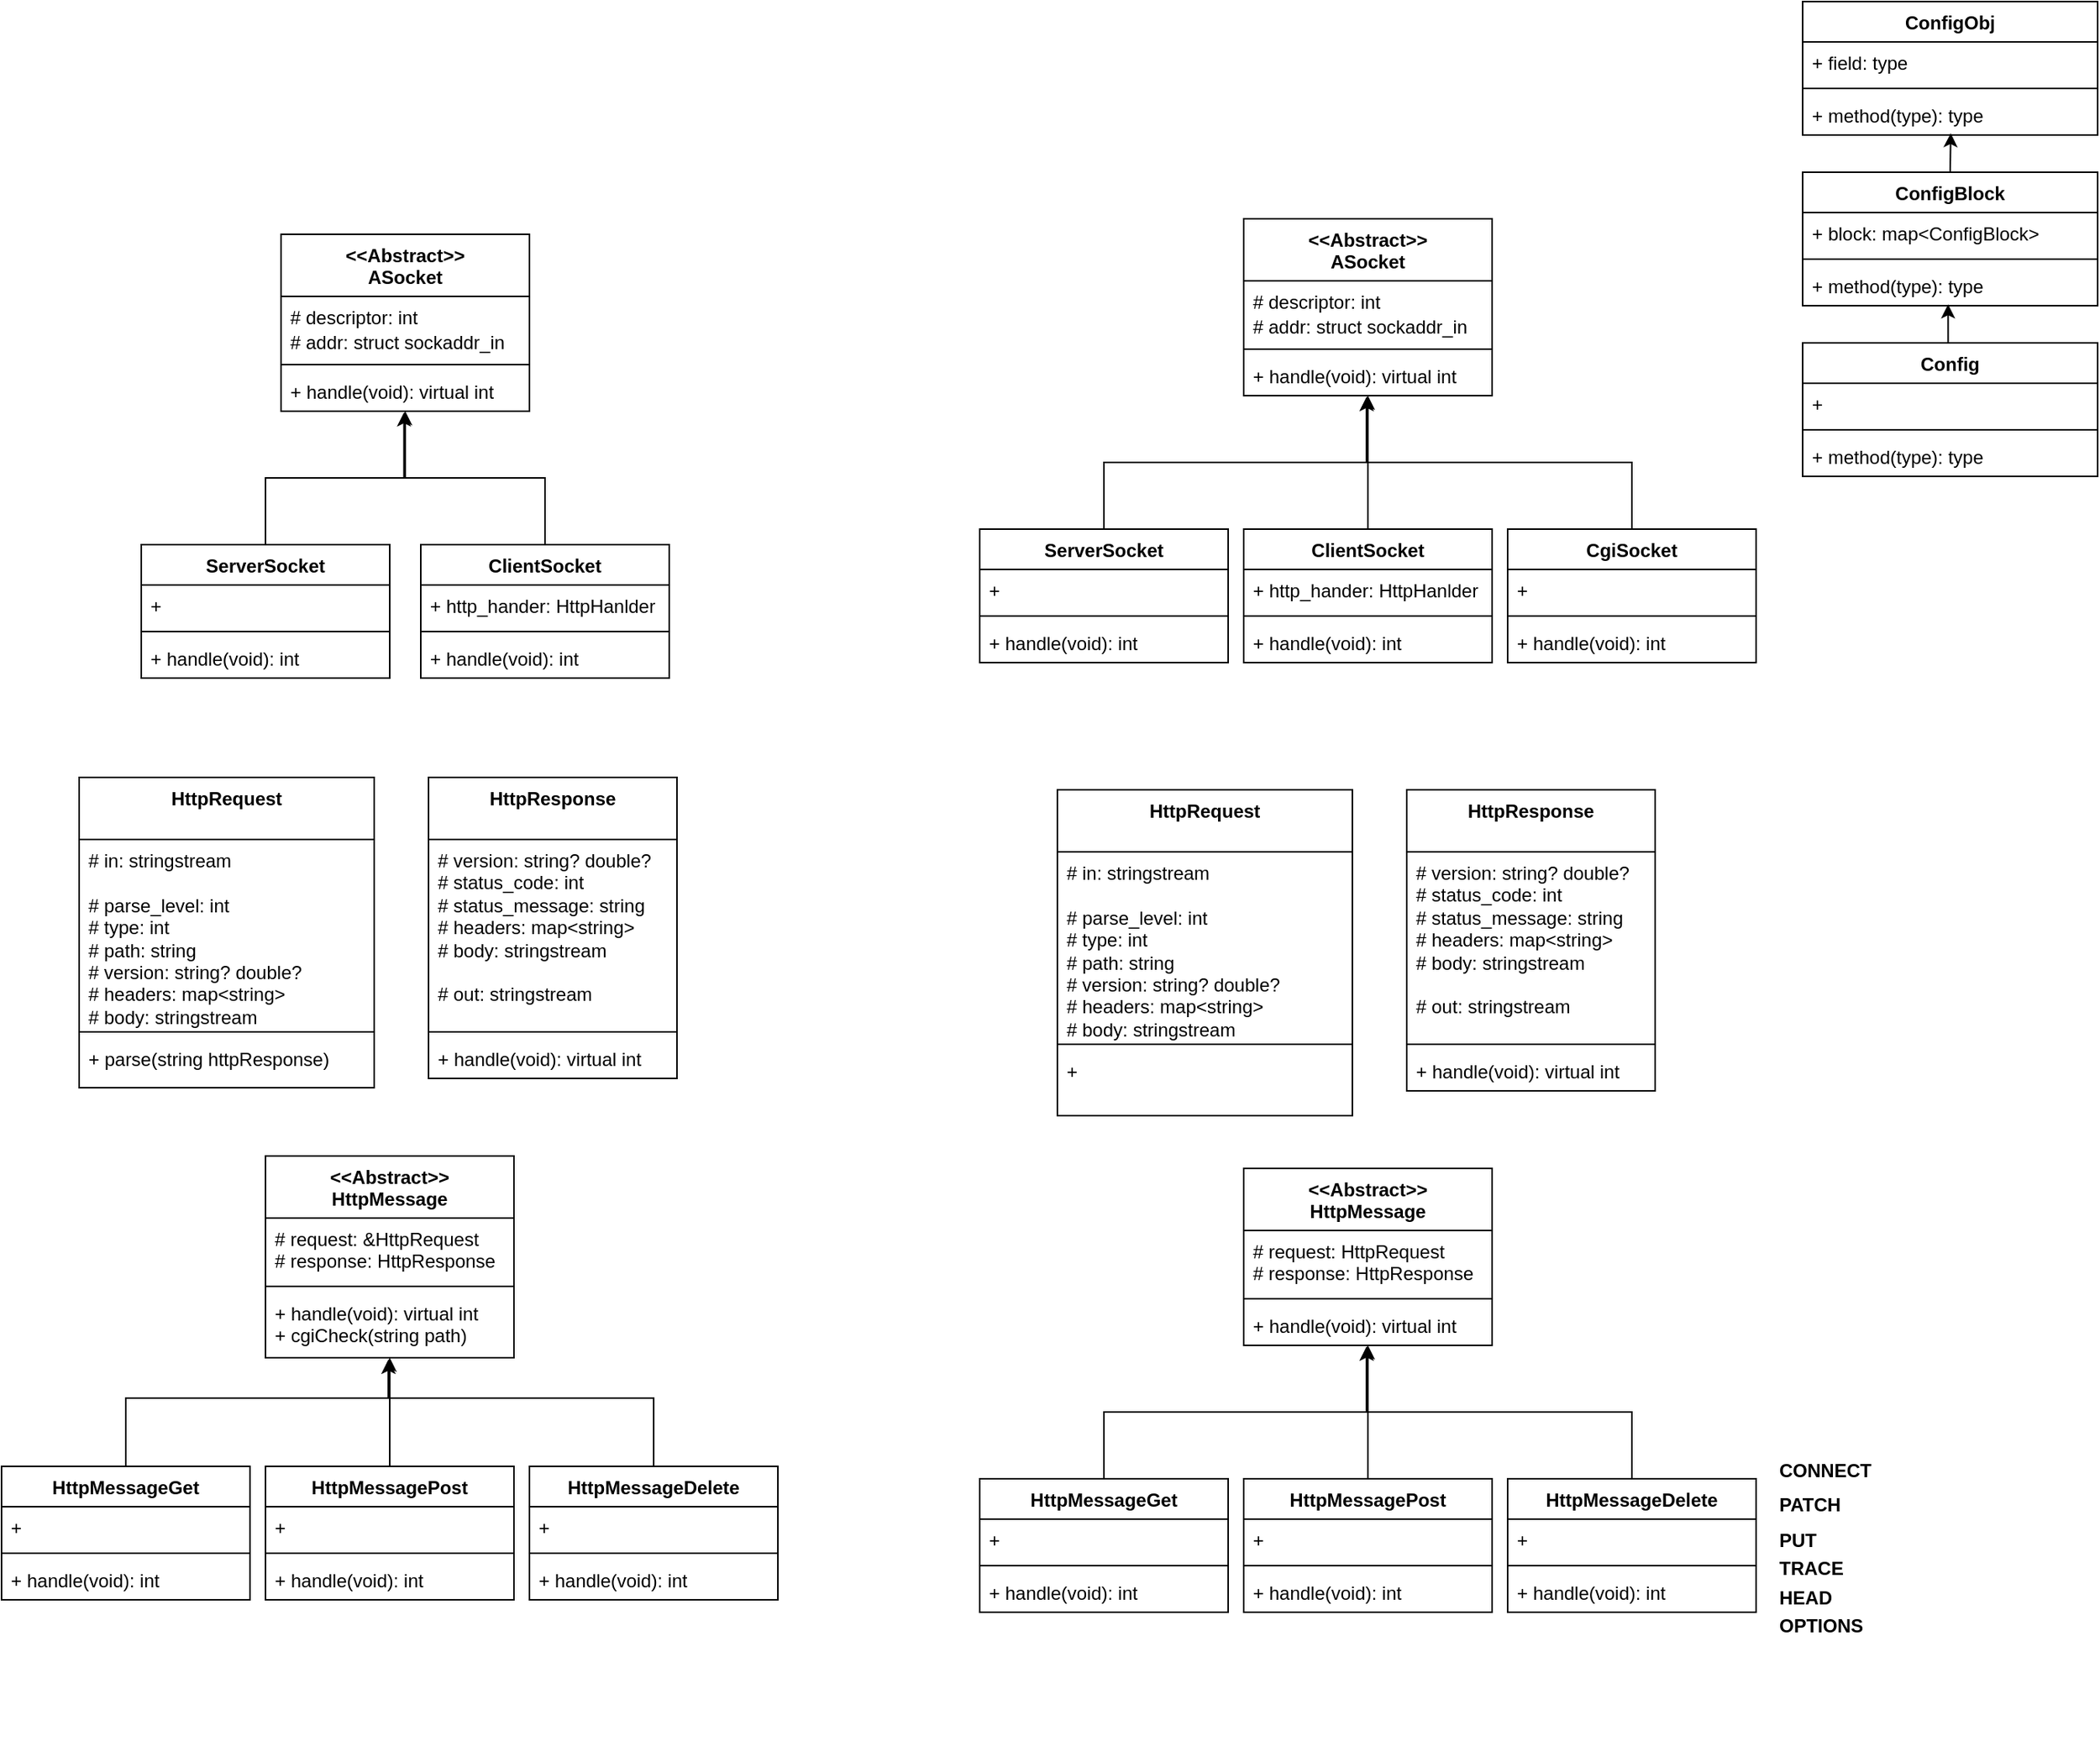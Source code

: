 <mxfile version="21.8.2" type="github">
  <diagram name="페이지-1" id="uDL450Zz7dtejcEosvjT">
    <mxGraphModel dx="1732" dy="1127" grid="1" gridSize="10" guides="1" tooltips="1" connect="1" arrows="1" fold="1" page="1" pageScale="1" pageWidth="827" pageHeight="1169" math="0" shadow="0">
      <root>
        <mxCell id="0" />
        <mxCell id="1" parent="0" />
        <mxCell id="7IHVjsLezK93HKP4zM_C-1" value="&amp;lt;&amp;lt;Abstract&amp;gt;&amp;gt;&lt;br&gt;ASocket" style="swimlane;fontStyle=1;align=center;verticalAlign=top;childLayout=stackLayout;horizontal=1;startSize=40;horizontalStack=0;resizeParent=1;resizeParentMax=0;resizeLast=0;collapsible=1;marginBottom=0;whiteSpace=wrap;html=1;" parent="1" vertex="1">
          <mxGeometry x="230" y="160" width="160" height="114" as="geometry" />
        </mxCell>
        <mxCell id="7IHVjsLezK93HKP4zM_C-2" value="# descriptor: int&lt;br&gt;# addr: struct&amp;nbsp;sockaddr_in&lt;span style=&quot;color: rgb(255, 255, 255); font-family: &amp;quot;Söhne Mono&amp;quot;, Monaco, &amp;quot;Andale Mono&amp;quot;, &amp;quot;Ubuntu Mono&amp;quot;, monospace; font-size: 14px; background-color: rgb(0, 0, 0);&quot;&gt; &lt;/span&gt;" style="text;strokeColor=none;fillColor=none;align=left;verticalAlign=top;spacingLeft=4;spacingRight=4;overflow=hidden;rotatable=0;points=[[0,0.5],[1,0.5]];portConstraint=eastwest;whiteSpace=wrap;html=1;" parent="7IHVjsLezK93HKP4zM_C-1" vertex="1">
          <mxGeometry y="40" width="160" height="40" as="geometry" />
        </mxCell>
        <mxCell id="7IHVjsLezK93HKP4zM_C-3" value="" style="line;strokeWidth=1;fillColor=none;align=left;verticalAlign=middle;spacingTop=-1;spacingLeft=3;spacingRight=3;rotatable=0;labelPosition=right;points=[];portConstraint=eastwest;strokeColor=inherit;" parent="7IHVjsLezK93HKP4zM_C-1" vertex="1">
          <mxGeometry y="80" width="160" height="8" as="geometry" />
        </mxCell>
        <mxCell id="7IHVjsLezK93HKP4zM_C-4" value="+ handle(void): virtual int" style="text;strokeColor=none;fillColor=none;align=left;verticalAlign=top;spacingLeft=4;spacingRight=4;overflow=hidden;rotatable=0;points=[[0,0.5],[1,0.5]];portConstraint=eastwest;whiteSpace=wrap;html=1;" parent="7IHVjsLezK93HKP4zM_C-1" vertex="1">
          <mxGeometry y="88" width="160" height="26" as="geometry" />
        </mxCell>
        <mxCell id="7IHVjsLezK93HKP4zM_C-9" value="ServerSocket" style="swimlane;fontStyle=1;align=center;verticalAlign=top;childLayout=stackLayout;horizontal=1;startSize=26;horizontalStack=0;resizeParent=1;resizeParentMax=0;resizeLast=0;collapsible=1;marginBottom=0;whiteSpace=wrap;html=1;" parent="1" vertex="1">
          <mxGeometry x="60" y="360" width="160" height="86" as="geometry" />
        </mxCell>
        <mxCell id="7IHVjsLezK93HKP4zM_C-10" value="+&amp;nbsp;" style="text;strokeColor=none;fillColor=none;align=left;verticalAlign=top;spacingLeft=4;spacingRight=4;overflow=hidden;rotatable=0;points=[[0,0.5],[1,0.5]];portConstraint=eastwest;whiteSpace=wrap;html=1;" parent="7IHVjsLezK93HKP4zM_C-9" vertex="1">
          <mxGeometry y="26" width="160" height="26" as="geometry" />
        </mxCell>
        <mxCell id="7IHVjsLezK93HKP4zM_C-11" value="" style="line;strokeWidth=1;fillColor=none;align=left;verticalAlign=middle;spacingTop=-1;spacingLeft=3;spacingRight=3;rotatable=0;labelPosition=right;points=[];portConstraint=eastwest;strokeColor=inherit;" parent="7IHVjsLezK93HKP4zM_C-9" vertex="1">
          <mxGeometry y="52" width="160" height="8" as="geometry" />
        </mxCell>
        <mxCell id="7IHVjsLezK93HKP4zM_C-12" value="+ handle(void): int" style="text;strokeColor=none;fillColor=none;align=left;verticalAlign=top;spacingLeft=4;spacingRight=4;overflow=hidden;rotatable=0;points=[[0,0.5],[1,0.5]];portConstraint=eastwest;whiteSpace=wrap;html=1;" parent="7IHVjsLezK93HKP4zM_C-9" vertex="1">
          <mxGeometry y="60" width="160" height="26" as="geometry" />
        </mxCell>
        <mxCell id="7IHVjsLezK93HKP4zM_C-30" style="edgeStyle=orthogonalEdgeStyle;rounded=0;orthogonalLoop=1;jettySize=auto;html=1;entryX=0.5;entryY=1;entryDx=0;entryDy=0;" parent="1" source="7IHVjsLezK93HKP4zM_C-21" target="7IHVjsLezK93HKP4zM_C-1" edge="1">
          <mxGeometry relative="1" as="geometry">
            <mxPoint x="350" y="300" as="targetPoint" />
          </mxGeometry>
        </mxCell>
        <mxCell id="7IHVjsLezK93HKP4zM_C-21" value="ClientSocket" style="swimlane;fontStyle=1;align=center;verticalAlign=top;childLayout=stackLayout;horizontal=1;startSize=26;horizontalStack=0;resizeParent=1;resizeParentMax=0;resizeLast=0;collapsible=1;marginBottom=0;whiteSpace=wrap;html=1;" parent="1" vertex="1">
          <mxGeometry x="230" y="360" width="160" height="86" as="geometry" />
        </mxCell>
        <mxCell id="7IHVjsLezK93HKP4zM_C-22" value="+ http_hander: HttpHanlder" style="text;strokeColor=none;fillColor=none;align=left;verticalAlign=top;spacingLeft=4;spacingRight=4;overflow=hidden;rotatable=0;points=[[0,0.5],[1,0.5]];portConstraint=eastwest;whiteSpace=wrap;html=1;" parent="7IHVjsLezK93HKP4zM_C-21" vertex="1">
          <mxGeometry y="26" width="160" height="26" as="geometry" />
        </mxCell>
        <mxCell id="7IHVjsLezK93HKP4zM_C-23" value="" style="line;strokeWidth=1;fillColor=none;align=left;verticalAlign=middle;spacingTop=-1;spacingLeft=3;spacingRight=3;rotatable=0;labelPosition=right;points=[];portConstraint=eastwest;strokeColor=inherit;" parent="7IHVjsLezK93HKP4zM_C-21" vertex="1">
          <mxGeometry y="52" width="160" height="8" as="geometry" />
        </mxCell>
        <mxCell id="7IHVjsLezK93HKP4zM_C-24" value="+ handle(void): int" style="text;strokeColor=none;fillColor=none;align=left;verticalAlign=top;spacingLeft=4;spacingRight=4;overflow=hidden;rotatable=0;points=[[0,0.5],[1,0.5]];portConstraint=eastwest;whiteSpace=wrap;html=1;" parent="7IHVjsLezK93HKP4zM_C-21" vertex="1">
          <mxGeometry y="60" width="160" height="26" as="geometry" />
        </mxCell>
        <mxCell id="7IHVjsLezK93HKP4zM_C-25" value="CgiSocket" style="swimlane;fontStyle=1;align=center;verticalAlign=top;childLayout=stackLayout;horizontal=1;startSize=26;horizontalStack=0;resizeParent=1;resizeParentMax=0;resizeLast=0;collapsible=1;marginBottom=0;whiteSpace=wrap;html=1;" parent="1" vertex="1">
          <mxGeometry x="400" y="360" width="160" height="86" as="geometry" />
        </mxCell>
        <mxCell id="7IHVjsLezK93HKP4zM_C-26" value="+&amp;nbsp;" style="text;strokeColor=none;fillColor=none;align=left;verticalAlign=top;spacingLeft=4;spacingRight=4;overflow=hidden;rotatable=0;points=[[0,0.5],[1,0.5]];portConstraint=eastwest;whiteSpace=wrap;html=1;" parent="7IHVjsLezK93HKP4zM_C-25" vertex="1">
          <mxGeometry y="26" width="160" height="26" as="geometry" />
        </mxCell>
        <mxCell id="7IHVjsLezK93HKP4zM_C-27" value="" style="line;strokeWidth=1;fillColor=none;align=left;verticalAlign=middle;spacingTop=-1;spacingLeft=3;spacingRight=3;rotatable=0;labelPosition=right;points=[];portConstraint=eastwest;strokeColor=inherit;" parent="7IHVjsLezK93HKP4zM_C-25" vertex="1">
          <mxGeometry y="52" width="160" height="8" as="geometry" />
        </mxCell>
        <mxCell id="7IHVjsLezK93HKP4zM_C-28" value="+ handle(void): int" style="text;strokeColor=none;fillColor=none;align=left;verticalAlign=top;spacingLeft=4;spacingRight=4;overflow=hidden;rotatable=0;points=[[0,0.5],[1,0.5]];portConstraint=eastwest;whiteSpace=wrap;html=1;" parent="7IHVjsLezK93HKP4zM_C-25" vertex="1">
          <mxGeometry y="60" width="160" height="26" as="geometry" />
        </mxCell>
        <mxCell id="7IHVjsLezK93HKP4zM_C-29" style="edgeStyle=orthogonalEdgeStyle;rounded=0;orthogonalLoop=1;jettySize=auto;html=1;entryX=0.495;entryY=1.031;entryDx=0;entryDy=0;entryPerimeter=0;" parent="1" source="7IHVjsLezK93HKP4zM_C-9" target="7IHVjsLezK93HKP4zM_C-4" edge="1">
          <mxGeometry relative="1" as="geometry" />
        </mxCell>
        <mxCell id="7IHVjsLezK93HKP4zM_C-31" style="edgeStyle=orthogonalEdgeStyle;rounded=0;orthogonalLoop=1;jettySize=auto;html=1;entryX=0.495;entryY=1.031;entryDx=0;entryDy=0;entryPerimeter=0;" parent="1" source="7IHVjsLezK93HKP4zM_C-25" target="7IHVjsLezK93HKP4zM_C-4" edge="1">
          <mxGeometry relative="1" as="geometry" />
        </mxCell>
        <mxCell id="aQqEN7opISk0Z10Epq2N-32" value="ConfigObj" style="swimlane;fontStyle=1;align=center;verticalAlign=top;childLayout=stackLayout;horizontal=1;startSize=26;horizontalStack=0;resizeParent=1;resizeParentMax=0;resizeLast=0;collapsible=1;marginBottom=0;whiteSpace=wrap;html=1;" parent="1" vertex="1">
          <mxGeometry x="590" y="20" width="190" height="86" as="geometry" />
        </mxCell>
        <mxCell id="aQqEN7opISk0Z10Epq2N-33" value="+ field: type" style="text;strokeColor=none;fillColor=none;align=left;verticalAlign=top;spacingLeft=4;spacingRight=4;overflow=hidden;rotatable=0;points=[[0,0.5],[1,0.5]];portConstraint=eastwest;whiteSpace=wrap;html=1;" parent="aQqEN7opISk0Z10Epq2N-32" vertex="1">
          <mxGeometry y="26" width="190" height="26" as="geometry" />
        </mxCell>
        <mxCell id="aQqEN7opISk0Z10Epq2N-34" value="" style="line;strokeWidth=1;fillColor=none;align=left;verticalAlign=middle;spacingTop=-1;spacingLeft=3;spacingRight=3;rotatable=0;labelPosition=right;points=[];portConstraint=eastwest;strokeColor=inherit;" parent="aQqEN7opISk0Z10Epq2N-32" vertex="1">
          <mxGeometry y="52" width="190" height="8" as="geometry" />
        </mxCell>
        <mxCell id="aQqEN7opISk0Z10Epq2N-35" value="+ method(type): type" style="text;strokeColor=none;fillColor=none;align=left;verticalAlign=top;spacingLeft=4;spacingRight=4;overflow=hidden;rotatable=0;points=[[0,0.5],[1,0.5]];portConstraint=eastwest;whiteSpace=wrap;html=1;" parent="aQqEN7opISk0Z10Epq2N-32" vertex="1">
          <mxGeometry y="60" width="190" height="26" as="geometry" />
        </mxCell>
        <mxCell id="aQqEN7opISk0Z10Epq2N-36" value="ConfigBlock" style="swimlane;fontStyle=1;align=center;verticalAlign=top;childLayout=stackLayout;horizontal=1;startSize=26;horizontalStack=0;resizeParent=1;resizeParentMax=0;resizeLast=0;collapsible=1;marginBottom=0;whiteSpace=wrap;html=1;" parent="1" vertex="1">
          <mxGeometry x="590" y="130" width="190" height="86" as="geometry" />
        </mxCell>
        <mxCell id="aQqEN7opISk0Z10Epq2N-37" value="+ block: map&amp;lt;ConfigBlock&amp;gt;" style="text;strokeColor=none;fillColor=none;align=left;verticalAlign=top;spacingLeft=4;spacingRight=4;overflow=hidden;rotatable=0;points=[[0,0.5],[1,0.5]];portConstraint=eastwest;whiteSpace=wrap;html=1;" parent="aQqEN7opISk0Z10Epq2N-36" vertex="1">
          <mxGeometry y="26" width="190" height="26" as="geometry" />
        </mxCell>
        <mxCell id="aQqEN7opISk0Z10Epq2N-38" value="" style="line;strokeWidth=1;fillColor=none;align=left;verticalAlign=middle;spacingTop=-1;spacingLeft=3;spacingRight=3;rotatable=0;labelPosition=right;points=[];portConstraint=eastwest;strokeColor=inherit;" parent="aQqEN7opISk0Z10Epq2N-36" vertex="1">
          <mxGeometry y="52" width="190" height="8" as="geometry" />
        </mxCell>
        <mxCell id="aQqEN7opISk0Z10Epq2N-39" value="+ method(type): type" style="text;strokeColor=none;fillColor=none;align=left;verticalAlign=top;spacingLeft=4;spacingRight=4;overflow=hidden;rotatable=0;points=[[0,0.5],[1,0.5]];portConstraint=eastwest;whiteSpace=wrap;html=1;" parent="aQqEN7opISk0Z10Epq2N-36" vertex="1">
          <mxGeometry y="60" width="190" height="26" as="geometry" />
        </mxCell>
        <mxCell id="aQqEN7opISk0Z10Epq2N-40" value="Config" style="swimlane;fontStyle=1;align=center;verticalAlign=top;childLayout=stackLayout;horizontal=1;startSize=26;horizontalStack=0;resizeParent=1;resizeParentMax=0;resizeLast=0;collapsible=1;marginBottom=0;whiteSpace=wrap;html=1;" parent="1" vertex="1">
          <mxGeometry x="590" y="240" width="190" height="86" as="geometry" />
        </mxCell>
        <mxCell id="aQqEN7opISk0Z10Epq2N-41" value="+&amp;nbsp;" style="text;strokeColor=none;fillColor=none;align=left;verticalAlign=top;spacingLeft=4;spacingRight=4;overflow=hidden;rotatable=0;points=[[0,0.5],[1,0.5]];portConstraint=eastwest;whiteSpace=wrap;html=1;" parent="aQqEN7opISk0Z10Epq2N-40" vertex="1">
          <mxGeometry y="26" width="190" height="26" as="geometry" />
        </mxCell>
        <mxCell id="aQqEN7opISk0Z10Epq2N-42" value="" style="line;strokeWidth=1;fillColor=none;align=left;verticalAlign=middle;spacingTop=-1;spacingLeft=3;spacingRight=3;rotatable=0;labelPosition=right;points=[];portConstraint=eastwest;strokeColor=inherit;" parent="aQqEN7opISk0Z10Epq2N-40" vertex="1">
          <mxGeometry y="52" width="190" height="8" as="geometry" />
        </mxCell>
        <mxCell id="aQqEN7opISk0Z10Epq2N-43" value="+ method(type): type" style="text;strokeColor=none;fillColor=none;align=left;verticalAlign=top;spacingLeft=4;spacingRight=4;overflow=hidden;rotatable=0;points=[[0,0.5],[1,0.5]];portConstraint=eastwest;whiteSpace=wrap;html=1;" parent="aQqEN7opISk0Z10Epq2N-40" vertex="1">
          <mxGeometry y="60" width="190" height="26" as="geometry" />
        </mxCell>
        <mxCell id="aQqEN7opISk0Z10Epq2N-44" style="edgeStyle=orthogonalEdgeStyle;rounded=0;orthogonalLoop=1;jettySize=auto;html=1;exitX=0.5;exitY=0;exitDx=0;exitDy=0;entryX=0.502;entryY=0.956;entryDx=0;entryDy=0;entryPerimeter=0;" parent="1" source="aQqEN7opISk0Z10Epq2N-36" target="aQqEN7opISk0Z10Epq2N-35" edge="1">
          <mxGeometry relative="1" as="geometry" />
        </mxCell>
        <mxCell id="aQqEN7opISk0Z10Epq2N-45" style="edgeStyle=orthogonalEdgeStyle;rounded=0;orthogonalLoop=1;jettySize=auto;html=1;exitX=0.5;exitY=0;exitDx=0;exitDy=0;entryX=0.493;entryY=0.967;entryDx=0;entryDy=0;entryPerimeter=0;" parent="1" source="aQqEN7opISk0Z10Epq2N-40" target="aQqEN7opISk0Z10Epq2N-39" edge="1">
          <mxGeometry relative="1" as="geometry" />
        </mxCell>
        <mxCell id="aQqEN7opISk0Z10Epq2N-74" value="&amp;lt;&amp;lt;Abstract&amp;gt;&amp;gt;&lt;br&gt;HttpMessage" style="swimlane;fontStyle=1;align=center;verticalAlign=top;childLayout=stackLayout;horizontal=1;startSize=40;horizontalStack=0;resizeParent=1;resizeParentMax=0;resizeLast=0;collapsible=1;marginBottom=0;whiteSpace=wrap;html=1;" parent="1" vertex="1">
          <mxGeometry x="230" y="772" width="160" height="114" as="geometry" />
        </mxCell>
        <mxCell id="aQqEN7opISk0Z10Epq2N-75" value="# request: HttpRequest&lt;br&gt;# response: HttpResponse" style="text;strokeColor=none;fillColor=none;align=left;verticalAlign=top;spacingLeft=4;spacingRight=4;overflow=hidden;rotatable=0;points=[[0,0.5],[1,0.5]];portConstraint=eastwest;whiteSpace=wrap;html=1;" parent="aQqEN7opISk0Z10Epq2N-74" vertex="1">
          <mxGeometry y="40" width="160" height="40" as="geometry" />
        </mxCell>
        <mxCell id="aQqEN7opISk0Z10Epq2N-76" value="" style="line;strokeWidth=1;fillColor=none;align=left;verticalAlign=middle;spacingTop=-1;spacingLeft=3;spacingRight=3;rotatable=0;labelPosition=right;points=[];portConstraint=eastwest;strokeColor=inherit;" parent="aQqEN7opISk0Z10Epq2N-74" vertex="1">
          <mxGeometry y="80" width="160" height="8" as="geometry" />
        </mxCell>
        <mxCell id="aQqEN7opISk0Z10Epq2N-77" value="+ handle(void): virtual int" style="text;strokeColor=none;fillColor=none;align=left;verticalAlign=top;spacingLeft=4;spacingRight=4;overflow=hidden;rotatable=0;points=[[0,0.5],[1,0.5]];portConstraint=eastwest;whiteSpace=wrap;html=1;" parent="aQqEN7opISk0Z10Epq2N-74" vertex="1">
          <mxGeometry y="88" width="160" height="26" as="geometry" />
        </mxCell>
        <mxCell id="aQqEN7opISk0Z10Epq2N-78" value="HttpMessageGet" style="swimlane;fontStyle=1;align=center;verticalAlign=top;childLayout=stackLayout;horizontal=1;startSize=26;horizontalStack=0;resizeParent=1;resizeParentMax=0;resizeLast=0;collapsible=1;marginBottom=0;whiteSpace=wrap;html=1;" parent="1" vertex="1">
          <mxGeometry x="60" y="972" width="160" height="86" as="geometry" />
        </mxCell>
        <mxCell id="aQqEN7opISk0Z10Epq2N-79" value="+&amp;nbsp;" style="text;strokeColor=none;fillColor=none;align=left;verticalAlign=top;spacingLeft=4;spacingRight=4;overflow=hidden;rotatable=0;points=[[0,0.5],[1,0.5]];portConstraint=eastwest;whiteSpace=wrap;html=1;" parent="aQqEN7opISk0Z10Epq2N-78" vertex="1">
          <mxGeometry y="26" width="160" height="26" as="geometry" />
        </mxCell>
        <mxCell id="aQqEN7opISk0Z10Epq2N-80" value="" style="line;strokeWidth=1;fillColor=none;align=left;verticalAlign=middle;spacingTop=-1;spacingLeft=3;spacingRight=3;rotatable=0;labelPosition=right;points=[];portConstraint=eastwest;strokeColor=inherit;" parent="aQqEN7opISk0Z10Epq2N-78" vertex="1">
          <mxGeometry y="52" width="160" height="8" as="geometry" />
        </mxCell>
        <mxCell id="aQqEN7opISk0Z10Epq2N-81" value="+ handle(void): int" style="text;strokeColor=none;fillColor=none;align=left;verticalAlign=top;spacingLeft=4;spacingRight=4;overflow=hidden;rotatable=0;points=[[0,0.5],[1,0.5]];portConstraint=eastwest;whiteSpace=wrap;html=1;" parent="aQqEN7opISk0Z10Epq2N-78" vertex="1">
          <mxGeometry y="60" width="160" height="26" as="geometry" />
        </mxCell>
        <mxCell id="aQqEN7opISk0Z10Epq2N-82" style="edgeStyle=orthogonalEdgeStyle;rounded=0;orthogonalLoop=1;jettySize=auto;html=1;entryX=0.5;entryY=1;entryDx=0;entryDy=0;" parent="1" source="aQqEN7opISk0Z10Epq2N-83" target="aQqEN7opISk0Z10Epq2N-74" edge="1">
          <mxGeometry relative="1" as="geometry">
            <mxPoint x="350" y="912" as="targetPoint" />
          </mxGeometry>
        </mxCell>
        <mxCell id="aQqEN7opISk0Z10Epq2N-83" value="HttpMessagePost" style="swimlane;fontStyle=1;align=center;verticalAlign=top;childLayout=stackLayout;horizontal=1;startSize=26;horizontalStack=0;resizeParent=1;resizeParentMax=0;resizeLast=0;collapsible=1;marginBottom=0;whiteSpace=wrap;html=1;" parent="1" vertex="1">
          <mxGeometry x="230" y="972" width="160" height="86" as="geometry" />
        </mxCell>
        <mxCell id="aQqEN7opISk0Z10Epq2N-84" value="+" style="text;strokeColor=none;fillColor=none;align=left;verticalAlign=top;spacingLeft=4;spacingRight=4;overflow=hidden;rotatable=0;points=[[0,0.5],[1,0.5]];portConstraint=eastwest;whiteSpace=wrap;html=1;" parent="aQqEN7opISk0Z10Epq2N-83" vertex="1">
          <mxGeometry y="26" width="160" height="26" as="geometry" />
        </mxCell>
        <mxCell id="aQqEN7opISk0Z10Epq2N-85" value="" style="line;strokeWidth=1;fillColor=none;align=left;verticalAlign=middle;spacingTop=-1;spacingLeft=3;spacingRight=3;rotatable=0;labelPosition=right;points=[];portConstraint=eastwest;strokeColor=inherit;" parent="aQqEN7opISk0Z10Epq2N-83" vertex="1">
          <mxGeometry y="52" width="160" height="8" as="geometry" />
        </mxCell>
        <mxCell id="aQqEN7opISk0Z10Epq2N-86" value="+ handle(void): int" style="text;strokeColor=none;fillColor=none;align=left;verticalAlign=top;spacingLeft=4;spacingRight=4;overflow=hidden;rotatable=0;points=[[0,0.5],[1,0.5]];portConstraint=eastwest;whiteSpace=wrap;html=1;" parent="aQqEN7opISk0Z10Epq2N-83" vertex="1">
          <mxGeometry y="60" width="160" height="26" as="geometry" />
        </mxCell>
        <mxCell id="aQqEN7opISk0Z10Epq2N-87" value="HttpMessageDelete" style="swimlane;fontStyle=1;align=center;verticalAlign=top;childLayout=stackLayout;horizontal=1;startSize=26;horizontalStack=0;resizeParent=1;resizeParentMax=0;resizeLast=0;collapsible=1;marginBottom=0;whiteSpace=wrap;html=1;" parent="1" vertex="1">
          <mxGeometry x="400" y="972" width="160" height="86" as="geometry" />
        </mxCell>
        <mxCell id="aQqEN7opISk0Z10Epq2N-88" value="+&amp;nbsp;" style="text;strokeColor=none;fillColor=none;align=left;verticalAlign=top;spacingLeft=4;spacingRight=4;overflow=hidden;rotatable=0;points=[[0,0.5],[1,0.5]];portConstraint=eastwest;whiteSpace=wrap;html=1;" parent="aQqEN7opISk0Z10Epq2N-87" vertex="1">
          <mxGeometry y="26" width="160" height="26" as="geometry" />
        </mxCell>
        <mxCell id="aQqEN7opISk0Z10Epq2N-89" value="" style="line;strokeWidth=1;fillColor=none;align=left;verticalAlign=middle;spacingTop=-1;spacingLeft=3;spacingRight=3;rotatable=0;labelPosition=right;points=[];portConstraint=eastwest;strokeColor=inherit;" parent="aQqEN7opISk0Z10Epq2N-87" vertex="1">
          <mxGeometry y="52" width="160" height="8" as="geometry" />
        </mxCell>
        <mxCell id="aQqEN7opISk0Z10Epq2N-90" value="+ handle(void): int" style="text;strokeColor=none;fillColor=none;align=left;verticalAlign=top;spacingLeft=4;spacingRight=4;overflow=hidden;rotatable=0;points=[[0,0.5],[1,0.5]];portConstraint=eastwest;whiteSpace=wrap;html=1;" parent="aQqEN7opISk0Z10Epq2N-87" vertex="1">
          <mxGeometry y="60" width="160" height="26" as="geometry" />
        </mxCell>
        <mxCell id="aQqEN7opISk0Z10Epq2N-91" style="edgeStyle=orthogonalEdgeStyle;rounded=0;orthogonalLoop=1;jettySize=auto;html=1;entryX=0.495;entryY=1.031;entryDx=0;entryDy=0;entryPerimeter=0;" parent="1" source="aQqEN7opISk0Z10Epq2N-78" target="aQqEN7opISk0Z10Epq2N-77" edge="1">
          <mxGeometry relative="1" as="geometry" />
        </mxCell>
        <mxCell id="aQqEN7opISk0Z10Epq2N-92" style="edgeStyle=orthogonalEdgeStyle;rounded=0;orthogonalLoop=1;jettySize=auto;html=1;entryX=0.495;entryY=1.031;entryDx=0;entryDy=0;entryPerimeter=0;" parent="1" source="aQqEN7opISk0Z10Epq2N-87" target="aQqEN7opISk0Z10Epq2N-77" edge="1">
          <mxGeometry relative="1" as="geometry" />
        </mxCell>
        <mxCell id="aQqEN7opISk0Z10Epq2N-93" value="HttpRequest" style="swimlane;fontStyle=1;align=center;verticalAlign=top;childLayout=stackLayout;horizontal=1;startSize=40;horizontalStack=0;resizeParent=1;resizeParentMax=0;resizeLast=0;collapsible=1;marginBottom=0;whiteSpace=wrap;html=1;" parent="1" vertex="1">
          <mxGeometry x="110" y="528" width="190" height="210" as="geometry" />
        </mxCell>
        <mxCell id="aQqEN7opISk0Z10Epq2N-94" value="# in: stringstream&lt;br&gt;&lt;br&gt;# parse_level: int&amp;nbsp;&lt;br&gt;# type: int&lt;br&gt;# path: string&lt;br&gt;# version: string? double?&lt;br&gt;# headers: map&amp;lt;string&amp;gt;&lt;br&gt;# body: stringstream" style="text;strokeColor=none;fillColor=none;align=left;verticalAlign=top;spacingLeft=4;spacingRight=4;overflow=hidden;rotatable=0;points=[[0,0.5],[1,0.5]];portConstraint=eastwest;whiteSpace=wrap;html=1;" parent="aQqEN7opISk0Z10Epq2N-93" vertex="1">
          <mxGeometry y="40" width="190" height="120" as="geometry" />
        </mxCell>
        <mxCell id="aQqEN7opISk0Z10Epq2N-95" value="" style="line;strokeWidth=1;fillColor=none;align=left;verticalAlign=middle;spacingTop=-1;spacingLeft=3;spacingRight=3;rotatable=0;labelPosition=right;points=[];portConstraint=eastwest;strokeColor=inherit;" parent="aQqEN7opISk0Z10Epq2N-93" vertex="1">
          <mxGeometry y="160" width="190" height="8" as="geometry" />
        </mxCell>
        <mxCell id="aQqEN7opISk0Z10Epq2N-96" value="+&amp;nbsp;" style="text;strokeColor=none;fillColor=none;align=left;verticalAlign=top;spacingLeft=4;spacingRight=4;overflow=hidden;rotatable=0;points=[[0,0.5],[1,0.5]];portConstraint=eastwest;whiteSpace=wrap;html=1;" parent="aQqEN7opISk0Z10Epq2N-93" vertex="1">
          <mxGeometry y="168" width="190" height="42" as="geometry" />
        </mxCell>
        <mxCell id="aQqEN7opISk0Z10Epq2N-97" value="HttpResponse" style="swimlane;fontStyle=1;align=center;verticalAlign=top;childLayout=stackLayout;horizontal=1;startSize=40;horizontalStack=0;resizeParent=1;resizeParentMax=0;resizeLast=0;collapsible=1;marginBottom=0;whiteSpace=wrap;html=1;" parent="1" vertex="1">
          <mxGeometry x="335" y="528" width="160" height="194" as="geometry" />
        </mxCell>
        <mxCell id="aQqEN7opISk0Z10Epq2N-98" value="# version: string? double?&lt;br&gt;# status_code: int&lt;br&gt;# status_message: string&lt;br&gt;# headers: map&amp;lt;string&amp;gt;&lt;br&gt;# body: stringstream&lt;br&gt;&lt;br&gt;# out: stringstream" style="text;strokeColor=none;fillColor=none;align=left;verticalAlign=top;spacingLeft=4;spacingRight=4;overflow=hidden;rotatable=0;points=[[0,0.5],[1,0.5]];portConstraint=eastwest;whiteSpace=wrap;html=1;" parent="aQqEN7opISk0Z10Epq2N-97" vertex="1">
          <mxGeometry y="40" width="160" height="120" as="geometry" />
        </mxCell>
        <mxCell id="aQqEN7opISk0Z10Epq2N-99" value="" style="line;strokeWidth=1;fillColor=none;align=left;verticalAlign=middle;spacingTop=-1;spacingLeft=3;spacingRight=3;rotatable=0;labelPosition=right;points=[];portConstraint=eastwest;strokeColor=inherit;" parent="aQqEN7opISk0Z10Epq2N-97" vertex="1">
          <mxGeometry y="160" width="160" height="8" as="geometry" />
        </mxCell>
        <mxCell id="aQqEN7opISk0Z10Epq2N-100" value="+ handle(void): virtual int" style="text;strokeColor=none;fillColor=none;align=left;verticalAlign=top;spacingLeft=4;spacingRight=4;overflow=hidden;rotatable=0;points=[[0,0.5],[1,0.5]];portConstraint=eastwest;whiteSpace=wrap;html=1;" parent="aQqEN7opISk0Z10Epq2N-97" vertex="1">
          <mxGeometry y="168" width="160" height="26" as="geometry" />
        </mxCell>
        <mxCell id="aQqEN7opISk0Z10Epq2N-103" value="&lt;table id=&quot;c72b3e55-de43-471e-9109-79a22ca4bcab&quot; class=&quot;simple-table&quot;&gt;&lt;tbody&gt;&lt;tr id=&quot;c1275d31-5c18-4135-ab34-9e8df80c895b&quot;&gt;&lt;th id=&quot;&lt;t[W&quot; class=&quot;simple-table-header-color simple-table-header&quot; style=&quot;width:83.25px&quot;&gt;CONNECT&lt;/th&gt;&lt;/tr&gt;&lt;tr id=&quot;550d356b-fc11-4b21-898d-9ff604f85d64&quot;&gt;&lt;th id=&quot;&lt;t[W&quot; class=&quot;simple-table-header-color simple-table-header&quot; style=&quot;width:83.25px&quot;&gt;&lt;/th&gt;&lt;/tr&gt;&lt;tr id=&quot;ef1e7d07-70a0-44d8-b712-6466e9705ea8&quot;&gt;&lt;th id=&quot;&lt;t[W&quot; class=&quot;simple-table-header-color simple-table-header&quot; style=&quot;width:83.25px&quot;&gt;PATCH&lt;/th&gt;&lt;/tr&gt;&lt;tr id=&quot;2a90f04b-b75b-4484-8b82-1b5b368dfc38&quot;&gt;&lt;th id=&quot;&lt;t[W&quot; class=&quot;simple-table-header-color simple-table-header&quot; style=&quot;width:83.25px&quot;&gt;&lt;/th&gt;&lt;/tr&gt;&lt;tr id=&quot;8ecaabb5-5430-4a6c-93ea-a4dfb57dd4e5&quot;&gt;&lt;th id=&quot;&lt;t[W&quot; class=&quot;simple-table-header-color simple-table-header&quot; style=&quot;width:83.25px&quot;&gt;PUT&lt;/th&gt;&lt;/tr&gt;&lt;tr id=&quot;1470a61d-89ab-4f8c-90a5-74e5ec523213&quot;&gt;&lt;th id=&quot;&lt;t[W&quot; class=&quot;simple-table-header-color simple-table-header&quot; style=&quot;width:83.25px&quot;&gt;TRACE&lt;/th&gt;&lt;/tr&gt;&lt;tr id=&quot;7983ba34-86aa-4f22-8e90-dd94ff4db06c&quot;&gt;&lt;th id=&quot;&lt;t[W&quot; class=&quot;simple-table-header-color simple-table-header&quot; style=&quot;width:83.25px&quot;&gt;HEAD&lt;/th&gt;&lt;/tr&gt;&lt;tr id=&quot;26cb1657-54c1-4e40-b04e-9e6dfcc204d1&quot;&gt;&lt;th id=&quot;&lt;t[W&quot; class=&quot;simple-table-header-color simple-table-header&quot; style=&quot;width:83.25px&quot;&gt;OPTIONS&lt;/th&gt;&lt;/tr&gt;&lt;/tbody&gt;&lt;/table&gt;" style="text;whiteSpace=wrap;html=1;" parent="1" vertex="1">
          <mxGeometry x="570" y="950" width="120" height="190" as="geometry" />
        </mxCell>
        <mxCell id="ZdZ_p_oI3r4swEJqxZ3Z-1" value="&amp;lt;&amp;lt;Abstract&amp;gt;&amp;gt;&lt;br&gt;ASocket" style="swimlane;fontStyle=1;align=center;verticalAlign=top;childLayout=stackLayout;horizontal=1;startSize=40;horizontalStack=0;resizeParent=1;resizeParentMax=0;resizeLast=0;collapsible=1;marginBottom=0;whiteSpace=wrap;html=1;" vertex="1" parent="1">
          <mxGeometry x="-390" y="170" width="160" height="114" as="geometry" />
        </mxCell>
        <mxCell id="ZdZ_p_oI3r4swEJqxZ3Z-2" value="# descriptor: int&lt;br&gt;# addr: struct&amp;nbsp;sockaddr_in&lt;span style=&quot;color: rgb(255, 255, 255); font-family: &amp;quot;Söhne Mono&amp;quot;, Monaco, &amp;quot;Andale Mono&amp;quot;, &amp;quot;Ubuntu Mono&amp;quot;, monospace; font-size: 14px; background-color: rgb(0, 0, 0);&quot;&gt; &lt;/span&gt;" style="text;strokeColor=none;fillColor=none;align=left;verticalAlign=top;spacingLeft=4;spacingRight=4;overflow=hidden;rotatable=0;points=[[0,0.5],[1,0.5]];portConstraint=eastwest;whiteSpace=wrap;html=1;" vertex="1" parent="ZdZ_p_oI3r4swEJqxZ3Z-1">
          <mxGeometry y="40" width="160" height="40" as="geometry" />
        </mxCell>
        <mxCell id="ZdZ_p_oI3r4swEJqxZ3Z-3" value="" style="line;strokeWidth=1;fillColor=none;align=left;verticalAlign=middle;spacingTop=-1;spacingLeft=3;spacingRight=3;rotatable=0;labelPosition=right;points=[];portConstraint=eastwest;strokeColor=inherit;" vertex="1" parent="ZdZ_p_oI3r4swEJqxZ3Z-1">
          <mxGeometry y="80" width="160" height="8" as="geometry" />
        </mxCell>
        <mxCell id="ZdZ_p_oI3r4swEJqxZ3Z-4" value="+ handle(void): virtual int" style="text;strokeColor=none;fillColor=none;align=left;verticalAlign=top;spacingLeft=4;spacingRight=4;overflow=hidden;rotatable=0;points=[[0,0.5],[1,0.5]];portConstraint=eastwest;whiteSpace=wrap;html=1;" vertex="1" parent="ZdZ_p_oI3r4swEJqxZ3Z-1">
          <mxGeometry y="88" width="160" height="26" as="geometry" />
        </mxCell>
        <mxCell id="ZdZ_p_oI3r4swEJqxZ3Z-5" value="ServerSocket" style="swimlane;fontStyle=1;align=center;verticalAlign=top;childLayout=stackLayout;horizontal=1;startSize=26;horizontalStack=0;resizeParent=1;resizeParentMax=0;resizeLast=0;collapsible=1;marginBottom=0;whiteSpace=wrap;html=1;" vertex="1" parent="1">
          <mxGeometry x="-480" y="370" width="160" height="86" as="geometry" />
        </mxCell>
        <mxCell id="ZdZ_p_oI3r4swEJqxZ3Z-6" value="+" style="text;strokeColor=none;fillColor=none;align=left;verticalAlign=top;spacingLeft=4;spacingRight=4;overflow=hidden;rotatable=0;points=[[0,0.5],[1,0.5]];portConstraint=eastwest;whiteSpace=wrap;html=1;" vertex="1" parent="ZdZ_p_oI3r4swEJqxZ3Z-5">
          <mxGeometry y="26" width="160" height="26" as="geometry" />
        </mxCell>
        <mxCell id="ZdZ_p_oI3r4swEJqxZ3Z-7" value="" style="line;strokeWidth=1;fillColor=none;align=left;verticalAlign=middle;spacingTop=-1;spacingLeft=3;spacingRight=3;rotatable=0;labelPosition=right;points=[];portConstraint=eastwest;strokeColor=inherit;" vertex="1" parent="ZdZ_p_oI3r4swEJqxZ3Z-5">
          <mxGeometry y="52" width="160" height="8" as="geometry" />
        </mxCell>
        <mxCell id="ZdZ_p_oI3r4swEJqxZ3Z-8" value="+ handle(void): int" style="text;strokeColor=none;fillColor=none;align=left;verticalAlign=top;spacingLeft=4;spacingRight=4;overflow=hidden;rotatable=0;points=[[0,0.5],[1,0.5]];portConstraint=eastwest;whiteSpace=wrap;html=1;" vertex="1" parent="ZdZ_p_oI3r4swEJqxZ3Z-5">
          <mxGeometry y="60" width="160" height="26" as="geometry" />
        </mxCell>
        <mxCell id="ZdZ_p_oI3r4swEJqxZ3Z-9" style="edgeStyle=orthogonalEdgeStyle;rounded=0;orthogonalLoop=1;jettySize=auto;html=1;entryX=0.5;entryY=1;entryDx=0;entryDy=0;" edge="1" parent="1" source="ZdZ_p_oI3r4swEJqxZ3Z-10" target="ZdZ_p_oI3r4swEJqxZ3Z-1">
          <mxGeometry relative="1" as="geometry">
            <mxPoint x="-270" y="310" as="targetPoint" />
          </mxGeometry>
        </mxCell>
        <mxCell id="ZdZ_p_oI3r4swEJqxZ3Z-10" value="ClientSocket" style="swimlane;fontStyle=1;align=center;verticalAlign=top;childLayout=stackLayout;horizontal=1;startSize=26;horizontalStack=0;resizeParent=1;resizeParentMax=0;resizeLast=0;collapsible=1;marginBottom=0;whiteSpace=wrap;html=1;" vertex="1" parent="1">
          <mxGeometry x="-300" y="370" width="160" height="86" as="geometry" />
        </mxCell>
        <mxCell id="ZdZ_p_oI3r4swEJqxZ3Z-11" value="+ http_hander: HttpHanlder" style="text;strokeColor=none;fillColor=none;align=left;verticalAlign=top;spacingLeft=4;spacingRight=4;overflow=hidden;rotatable=0;points=[[0,0.5],[1,0.5]];portConstraint=eastwest;whiteSpace=wrap;html=1;" vertex="1" parent="ZdZ_p_oI3r4swEJqxZ3Z-10">
          <mxGeometry y="26" width="160" height="26" as="geometry" />
        </mxCell>
        <mxCell id="ZdZ_p_oI3r4swEJqxZ3Z-12" value="" style="line;strokeWidth=1;fillColor=none;align=left;verticalAlign=middle;spacingTop=-1;spacingLeft=3;spacingRight=3;rotatable=0;labelPosition=right;points=[];portConstraint=eastwest;strokeColor=inherit;" vertex="1" parent="ZdZ_p_oI3r4swEJqxZ3Z-10">
          <mxGeometry y="52" width="160" height="8" as="geometry" />
        </mxCell>
        <mxCell id="ZdZ_p_oI3r4swEJqxZ3Z-13" value="+ handle(void): int" style="text;strokeColor=none;fillColor=none;align=left;verticalAlign=top;spacingLeft=4;spacingRight=4;overflow=hidden;rotatable=0;points=[[0,0.5],[1,0.5]];portConstraint=eastwest;whiteSpace=wrap;html=1;" vertex="1" parent="ZdZ_p_oI3r4swEJqxZ3Z-10">
          <mxGeometry y="60" width="160" height="26" as="geometry" />
        </mxCell>
        <mxCell id="ZdZ_p_oI3r4swEJqxZ3Z-18" style="edgeStyle=orthogonalEdgeStyle;rounded=0;orthogonalLoop=1;jettySize=auto;html=1;entryX=0.495;entryY=1.031;entryDx=0;entryDy=0;entryPerimeter=0;" edge="1" parent="1" source="ZdZ_p_oI3r4swEJqxZ3Z-5" target="ZdZ_p_oI3r4swEJqxZ3Z-4">
          <mxGeometry relative="1" as="geometry" />
        </mxCell>
        <mxCell id="ZdZ_p_oI3r4swEJqxZ3Z-20" value="&amp;lt;&amp;lt;Abstract&amp;gt;&amp;gt;&lt;br&gt;HttpMessage" style="swimlane;fontStyle=1;align=center;verticalAlign=top;childLayout=stackLayout;horizontal=1;startSize=40;horizontalStack=0;resizeParent=1;resizeParentMax=0;resizeLast=0;collapsible=1;marginBottom=0;whiteSpace=wrap;html=1;" vertex="1" parent="1">
          <mxGeometry x="-400" y="764" width="160" height="130" as="geometry" />
        </mxCell>
        <mxCell id="ZdZ_p_oI3r4swEJqxZ3Z-21" value="# request: &amp;amp;HttpRequest&lt;br&gt;# response: HttpResponse" style="text;strokeColor=none;fillColor=none;align=left;verticalAlign=top;spacingLeft=4;spacingRight=4;overflow=hidden;rotatable=0;points=[[0,0.5],[1,0.5]];portConstraint=eastwest;whiteSpace=wrap;html=1;" vertex="1" parent="ZdZ_p_oI3r4swEJqxZ3Z-20">
          <mxGeometry y="40" width="160" height="40" as="geometry" />
        </mxCell>
        <mxCell id="ZdZ_p_oI3r4swEJqxZ3Z-22" value="" style="line;strokeWidth=1;fillColor=none;align=left;verticalAlign=middle;spacingTop=-1;spacingLeft=3;spacingRight=3;rotatable=0;labelPosition=right;points=[];portConstraint=eastwest;strokeColor=inherit;" vertex="1" parent="ZdZ_p_oI3r4swEJqxZ3Z-20">
          <mxGeometry y="80" width="160" height="8" as="geometry" />
        </mxCell>
        <mxCell id="ZdZ_p_oI3r4swEJqxZ3Z-23" value="+ handle(void): virtual int&lt;br&gt;+ cgiCheck(string path)" style="text;strokeColor=none;fillColor=none;align=left;verticalAlign=top;spacingLeft=4;spacingRight=4;overflow=hidden;rotatable=0;points=[[0,0.5],[1,0.5]];portConstraint=eastwest;whiteSpace=wrap;html=1;" vertex="1" parent="ZdZ_p_oI3r4swEJqxZ3Z-20">
          <mxGeometry y="88" width="160" height="42" as="geometry" />
        </mxCell>
        <mxCell id="ZdZ_p_oI3r4swEJqxZ3Z-24" value="HttpMessageGet" style="swimlane;fontStyle=1;align=center;verticalAlign=top;childLayout=stackLayout;horizontal=1;startSize=26;horizontalStack=0;resizeParent=1;resizeParentMax=0;resizeLast=0;collapsible=1;marginBottom=0;whiteSpace=wrap;html=1;" vertex="1" parent="1">
          <mxGeometry x="-570" y="964" width="160" height="86" as="geometry" />
        </mxCell>
        <mxCell id="ZdZ_p_oI3r4swEJqxZ3Z-25" value="+&amp;nbsp;" style="text;strokeColor=none;fillColor=none;align=left;verticalAlign=top;spacingLeft=4;spacingRight=4;overflow=hidden;rotatable=0;points=[[0,0.5],[1,0.5]];portConstraint=eastwest;whiteSpace=wrap;html=1;" vertex="1" parent="ZdZ_p_oI3r4swEJqxZ3Z-24">
          <mxGeometry y="26" width="160" height="26" as="geometry" />
        </mxCell>
        <mxCell id="ZdZ_p_oI3r4swEJqxZ3Z-26" value="" style="line;strokeWidth=1;fillColor=none;align=left;verticalAlign=middle;spacingTop=-1;spacingLeft=3;spacingRight=3;rotatable=0;labelPosition=right;points=[];portConstraint=eastwest;strokeColor=inherit;" vertex="1" parent="ZdZ_p_oI3r4swEJqxZ3Z-24">
          <mxGeometry y="52" width="160" height="8" as="geometry" />
        </mxCell>
        <mxCell id="ZdZ_p_oI3r4swEJqxZ3Z-27" value="+ handle(void): int" style="text;strokeColor=none;fillColor=none;align=left;verticalAlign=top;spacingLeft=4;spacingRight=4;overflow=hidden;rotatable=0;points=[[0,0.5],[1,0.5]];portConstraint=eastwest;whiteSpace=wrap;html=1;" vertex="1" parent="ZdZ_p_oI3r4swEJqxZ3Z-24">
          <mxGeometry y="60" width="160" height="26" as="geometry" />
        </mxCell>
        <mxCell id="ZdZ_p_oI3r4swEJqxZ3Z-28" style="edgeStyle=orthogonalEdgeStyle;rounded=0;orthogonalLoop=1;jettySize=auto;html=1;entryX=0.5;entryY=1;entryDx=0;entryDy=0;" edge="1" parent="1" source="ZdZ_p_oI3r4swEJqxZ3Z-29" target="ZdZ_p_oI3r4swEJqxZ3Z-20">
          <mxGeometry relative="1" as="geometry">
            <mxPoint x="-280" y="904" as="targetPoint" />
          </mxGeometry>
        </mxCell>
        <mxCell id="ZdZ_p_oI3r4swEJqxZ3Z-29" value="HttpMessagePost" style="swimlane;fontStyle=1;align=center;verticalAlign=top;childLayout=stackLayout;horizontal=1;startSize=26;horizontalStack=0;resizeParent=1;resizeParentMax=0;resizeLast=0;collapsible=1;marginBottom=0;whiteSpace=wrap;html=1;" vertex="1" parent="1">
          <mxGeometry x="-400" y="964" width="160" height="86" as="geometry" />
        </mxCell>
        <mxCell id="ZdZ_p_oI3r4swEJqxZ3Z-30" value="+" style="text;strokeColor=none;fillColor=none;align=left;verticalAlign=top;spacingLeft=4;spacingRight=4;overflow=hidden;rotatable=0;points=[[0,0.5],[1,0.5]];portConstraint=eastwest;whiteSpace=wrap;html=1;" vertex="1" parent="ZdZ_p_oI3r4swEJqxZ3Z-29">
          <mxGeometry y="26" width="160" height="26" as="geometry" />
        </mxCell>
        <mxCell id="ZdZ_p_oI3r4swEJqxZ3Z-31" value="" style="line;strokeWidth=1;fillColor=none;align=left;verticalAlign=middle;spacingTop=-1;spacingLeft=3;spacingRight=3;rotatable=0;labelPosition=right;points=[];portConstraint=eastwest;strokeColor=inherit;" vertex="1" parent="ZdZ_p_oI3r4swEJqxZ3Z-29">
          <mxGeometry y="52" width="160" height="8" as="geometry" />
        </mxCell>
        <mxCell id="ZdZ_p_oI3r4swEJqxZ3Z-32" value="+ handle(void): int" style="text;strokeColor=none;fillColor=none;align=left;verticalAlign=top;spacingLeft=4;spacingRight=4;overflow=hidden;rotatable=0;points=[[0,0.5],[1,0.5]];portConstraint=eastwest;whiteSpace=wrap;html=1;" vertex="1" parent="ZdZ_p_oI3r4swEJqxZ3Z-29">
          <mxGeometry y="60" width="160" height="26" as="geometry" />
        </mxCell>
        <mxCell id="ZdZ_p_oI3r4swEJqxZ3Z-33" value="HttpMessageDelete" style="swimlane;fontStyle=1;align=center;verticalAlign=top;childLayout=stackLayout;horizontal=1;startSize=26;horizontalStack=0;resizeParent=1;resizeParentMax=0;resizeLast=0;collapsible=1;marginBottom=0;whiteSpace=wrap;html=1;" vertex="1" parent="1">
          <mxGeometry x="-230" y="964" width="160" height="86" as="geometry" />
        </mxCell>
        <mxCell id="ZdZ_p_oI3r4swEJqxZ3Z-34" value="+&amp;nbsp;" style="text;strokeColor=none;fillColor=none;align=left;verticalAlign=top;spacingLeft=4;spacingRight=4;overflow=hidden;rotatable=0;points=[[0,0.5],[1,0.5]];portConstraint=eastwest;whiteSpace=wrap;html=1;" vertex="1" parent="ZdZ_p_oI3r4swEJqxZ3Z-33">
          <mxGeometry y="26" width="160" height="26" as="geometry" />
        </mxCell>
        <mxCell id="ZdZ_p_oI3r4swEJqxZ3Z-35" value="" style="line;strokeWidth=1;fillColor=none;align=left;verticalAlign=middle;spacingTop=-1;spacingLeft=3;spacingRight=3;rotatable=0;labelPosition=right;points=[];portConstraint=eastwest;strokeColor=inherit;" vertex="1" parent="ZdZ_p_oI3r4swEJqxZ3Z-33">
          <mxGeometry y="52" width="160" height="8" as="geometry" />
        </mxCell>
        <mxCell id="ZdZ_p_oI3r4swEJqxZ3Z-36" value="+ handle(void): int" style="text;strokeColor=none;fillColor=none;align=left;verticalAlign=top;spacingLeft=4;spacingRight=4;overflow=hidden;rotatable=0;points=[[0,0.5],[1,0.5]];portConstraint=eastwest;whiteSpace=wrap;html=1;" vertex="1" parent="ZdZ_p_oI3r4swEJqxZ3Z-33">
          <mxGeometry y="60" width="160" height="26" as="geometry" />
        </mxCell>
        <mxCell id="ZdZ_p_oI3r4swEJqxZ3Z-37" style="edgeStyle=orthogonalEdgeStyle;rounded=0;orthogonalLoop=1;jettySize=auto;html=1;entryX=0.495;entryY=1.031;entryDx=0;entryDy=0;entryPerimeter=0;" edge="1" parent="1" source="ZdZ_p_oI3r4swEJqxZ3Z-24" target="ZdZ_p_oI3r4swEJqxZ3Z-23">
          <mxGeometry relative="1" as="geometry">
            <Array as="points">
              <mxPoint x="-490" y="920" />
              <mxPoint x="-321" y="920" />
            </Array>
          </mxGeometry>
        </mxCell>
        <mxCell id="ZdZ_p_oI3r4swEJqxZ3Z-38" style="edgeStyle=orthogonalEdgeStyle;rounded=0;orthogonalLoop=1;jettySize=auto;html=1;entryX=0.495;entryY=1.031;entryDx=0;entryDy=0;entryPerimeter=0;" edge="1" parent="1" source="ZdZ_p_oI3r4swEJqxZ3Z-33" target="ZdZ_p_oI3r4swEJqxZ3Z-23">
          <mxGeometry relative="1" as="geometry">
            <Array as="points">
              <mxPoint x="-150" y="920" />
              <mxPoint x="-321" y="920" />
            </Array>
          </mxGeometry>
        </mxCell>
        <mxCell id="ZdZ_p_oI3r4swEJqxZ3Z-39" value="HttpRequest" style="swimlane;fontStyle=1;align=center;verticalAlign=top;childLayout=stackLayout;horizontal=1;startSize=40;horizontalStack=0;resizeParent=1;resizeParentMax=0;resizeLast=0;collapsible=1;marginBottom=0;whiteSpace=wrap;html=1;" vertex="1" parent="1">
          <mxGeometry x="-520" y="520" width="190" height="200" as="geometry" />
        </mxCell>
        <mxCell id="ZdZ_p_oI3r4swEJqxZ3Z-40" value="# in: stringstream&lt;br&gt;&lt;br&gt;# parse_level: int&amp;nbsp;&lt;br&gt;# type: int&lt;br&gt;# path: string&lt;br&gt;# version: string? double?&lt;br&gt;# headers: map&amp;lt;string&amp;gt;&lt;br&gt;# body: stringstream" style="text;strokeColor=none;fillColor=none;align=left;verticalAlign=top;spacingLeft=4;spacingRight=4;overflow=hidden;rotatable=0;points=[[0,0.5],[1,0.5]];portConstraint=eastwest;whiteSpace=wrap;html=1;" vertex="1" parent="ZdZ_p_oI3r4swEJqxZ3Z-39">
          <mxGeometry y="40" width="190" height="120" as="geometry" />
        </mxCell>
        <mxCell id="ZdZ_p_oI3r4swEJqxZ3Z-41" value="" style="line;strokeWidth=1;fillColor=none;align=left;verticalAlign=middle;spacingTop=-1;spacingLeft=3;spacingRight=3;rotatable=0;labelPosition=right;points=[];portConstraint=eastwest;strokeColor=inherit;" vertex="1" parent="ZdZ_p_oI3r4swEJqxZ3Z-39">
          <mxGeometry y="160" width="190" height="8" as="geometry" />
        </mxCell>
        <mxCell id="ZdZ_p_oI3r4swEJqxZ3Z-42" value="+ parse(string httpResponse)&lt;br&gt;" style="text;strokeColor=none;fillColor=none;align=left;verticalAlign=top;spacingLeft=4;spacingRight=4;overflow=hidden;rotatable=0;points=[[0,0.5],[1,0.5]];portConstraint=eastwest;whiteSpace=wrap;html=1;" vertex="1" parent="ZdZ_p_oI3r4swEJqxZ3Z-39">
          <mxGeometry y="168" width="190" height="32" as="geometry" />
        </mxCell>
        <mxCell id="ZdZ_p_oI3r4swEJqxZ3Z-43" value="HttpResponse" style="swimlane;fontStyle=1;align=center;verticalAlign=top;childLayout=stackLayout;horizontal=1;startSize=40;horizontalStack=0;resizeParent=1;resizeParentMax=0;resizeLast=0;collapsible=1;marginBottom=0;whiteSpace=wrap;html=1;" vertex="1" parent="1">
          <mxGeometry x="-295" y="520" width="160" height="194" as="geometry" />
        </mxCell>
        <mxCell id="ZdZ_p_oI3r4swEJqxZ3Z-44" value="# version: string? double?&lt;br&gt;# status_code: int&lt;br&gt;# status_message: string&lt;br&gt;# headers: map&amp;lt;string&amp;gt;&lt;br&gt;# body: stringstream&lt;br&gt;&lt;br&gt;# out: stringstream" style="text;strokeColor=none;fillColor=none;align=left;verticalAlign=top;spacingLeft=4;spacingRight=4;overflow=hidden;rotatable=0;points=[[0,0.5],[1,0.5]];portConstraint=eastwest;whiteSpace=wrap;html=1;" vertex="1" parent="ZdZ_p_oI3r4swEJqxZ3Z-43">
          <mxGeometry y="40" width="160" height="120" as="geometry" />
        </mxCell>
        <mxCell id="ZdZ_p_oI3r4swEJqxZ3Z-45" value="" style="line;strokeWidth=1;fillColor=none;align=left;verticalAlign=middle;spacingTop=-1;spacingLeft=3;spacingRight=3;rotatable=0;labelPosition=right;points=[];portConstraint=eastwest;strokeColor=inherit;" vertex="1" parent="ZdZ_p_oI3r4swEJqxZ3Z-43">
          <mxGeometry y="160" width="160" height="8" as="geometry" />
        </mxCell>
        <mxCell id="ZdZ_p_oI3r4swEJqxZ3Z-46" value="+ handle(void): virtual int" style="text;strokeColor=none;fillColor=none;align=left;verticalAlign=top;spacingLeft=4;spacingRight=4;overflow=hidden;rotatable=0;points=[[0,0.5],[1,0.5]];portConstraint=eastwest;whiteSpace=wrap;html=1;" vertex="1" parent="ZdZ_p_oI3r4swEJqxZ3Z-43">
          <mxGeometry y="168" width="160" height="26" as="geometry" />
        </mxCell>
      </root>
    </mxGraphModel>
  </diagram>
</mxfile>

